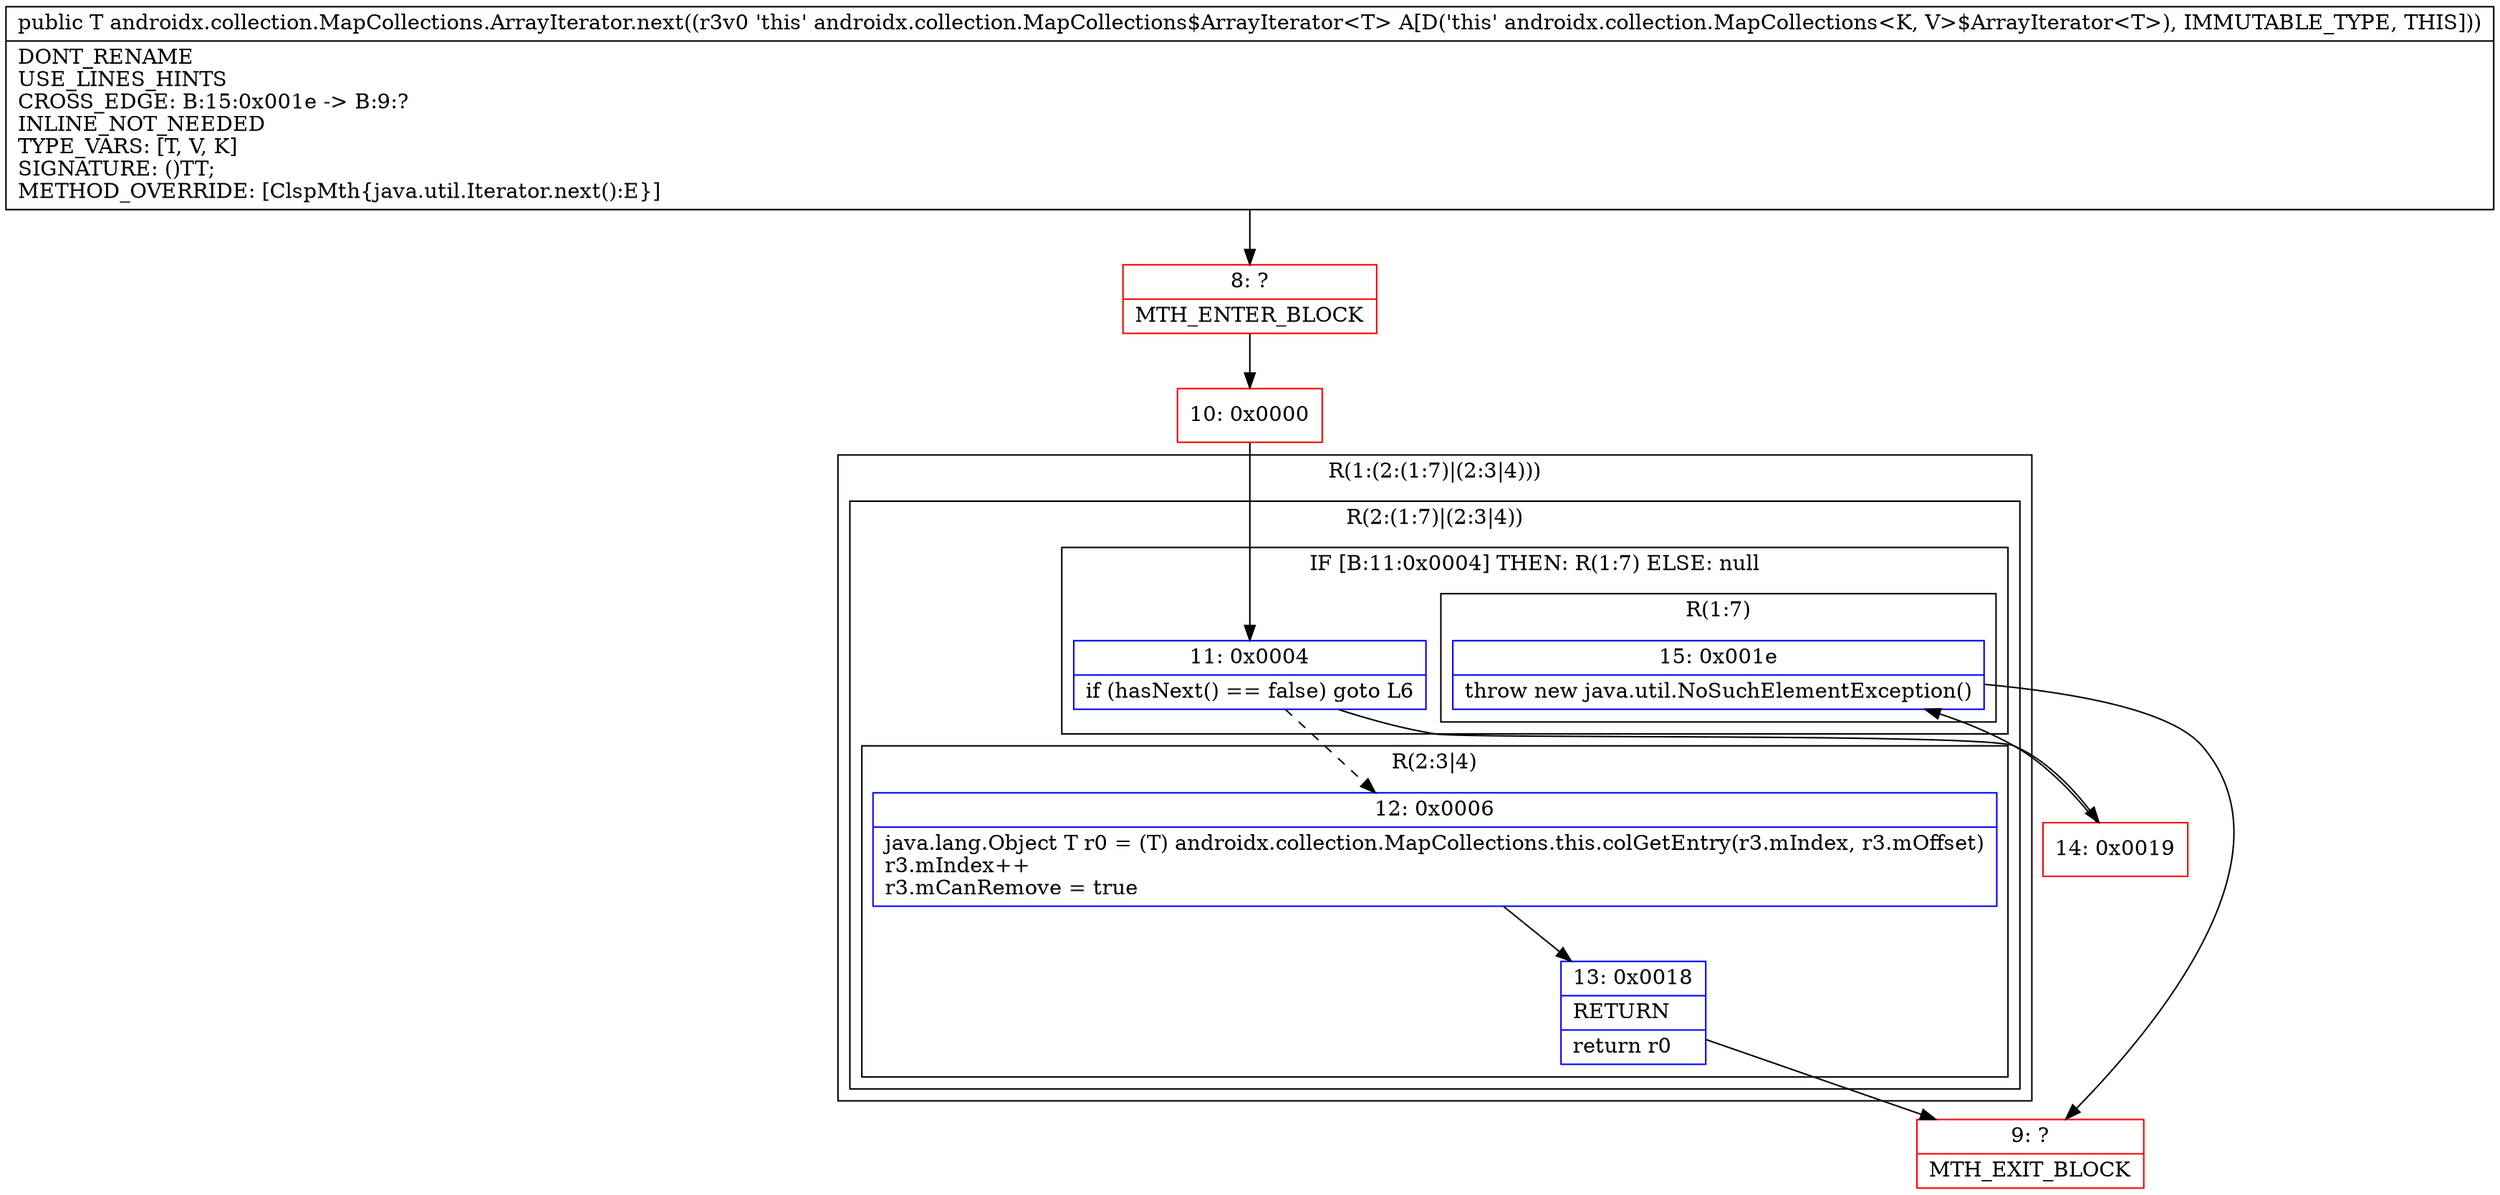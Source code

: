 digraph "CFG forandroidx.collection.MapCollections.ArrayIterator.next()Ljava\/lang\/Object;" {
subgraph cluster_Region_502171545 {
label = "R(1:(2:(1:7)|(2:3|4)))";
node [shape=record,color=blue];
subgraph cluster_Region_1686968317 {
label = "R(2:(1:7)|(2:3|4))";
node [shape=record,color=blue];
subgraph cluster_IfRegion_1404432919 {
label = "IF [B:11:0x0004] THEN: R(1:7) ELSE: null";
node [shape=record,color=blue];
Node_11 [shape=record,label="{11\:\ 0x0004|if (hasNext() == false) goto L6\l}"];
subgraph cluster_Region_1468575329 {
label = "R(1:7)";
node [shape=record,color=blue];
Node_15 [shape=record,label="{15\:\ 0x001e|throw new java.util.NoSuchElementException()\l}"];
}
}
subgraph cluster_Region_610084311 {
label = "R(2:3|4)";
node [shape=record,color=blue];
Node_12 [shape=record,label="{12\:\ 0x0006|java.lang.Object T r0 = (T) androidx.collection.MapCollections.this.colGetEntry(r3.mIndex, r3.mOffset)\lr3.mIndex++\lr3.mCanRemove = true\l}"];
Node_13 [shape=record,label="{13\:\ 0x0018|RETURN\l|return r0\l}"];
}
}
}
Node_8 [shape=record,color=red,label="{8\:\ ?|MTH_ENTER_BLOCK\l}"];
Node_10 [shape=record,color=red,label="{10\:\ 0x0000}"];
Node_9 [shape=record,color=red,label="{9\:\ ?|MTH_EXIT_BLOCK\l}"];
Node_14 [shape=record,color=red,label="{14\:\ 0x0019}"];
MethodNode[shape=record,label="{public T androidx.collection.MapCollections.ArrayIterator.next((r3v0 'this' androidx.collection.MapCollections$ArrayIterator\<T\> A[D('this' androidx.collection.MapCollections\<K, V\>$ArrayIterator\<T\>), IMMUTABLE_TYPE, THIS]))  | DONT_RENAME\lUSE_LINES_HINTS\lCROSS_EDGE: B:15:0x001e \-\> B:9:?\lINLINE_NOT_NEEDED\lTYPE_VARS: [T, V, K]\lSIGNATURE: ()TT;\lMETHOD_OVERRIDE: [ClspMth\{java.util.Iterator.next():E\}]\l}"];
MethodNode -> Node_8;Node_11 -> Node_12[style=dashed];
Node_11 -> Node_14;
Node_15 -> Node_9;
Node_12 -> Node_13;
Node_13 -> Node_9;
Node_8 -> Node_10;
Node_10 -> Node_11;
Node_14 -> Node_15;
}

